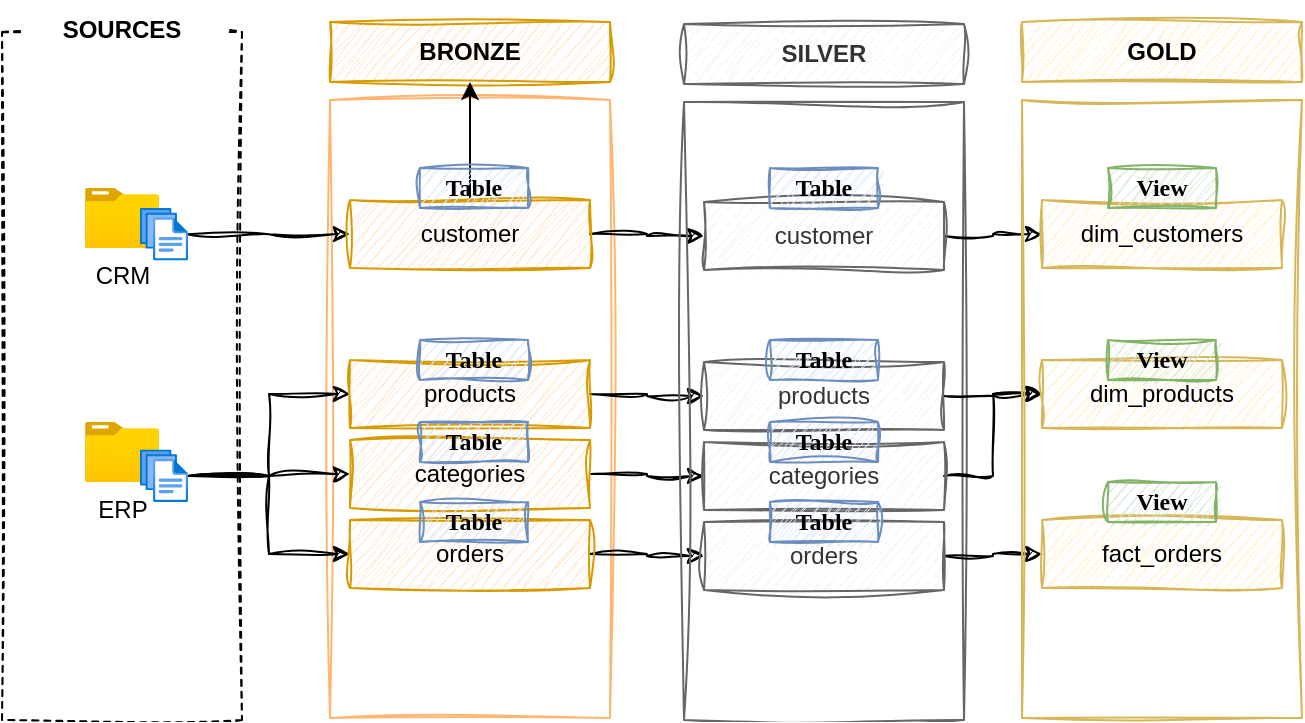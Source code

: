 <mxfile version="26.1.1">
  <diagram name="Page-1" id="Zu9zAqwZygRu-OMtc46L">
    <mxGraphModel dx="942" dy="638" grid="1" gridSize="10" guides="1" tooltips="1" connect="1" arrows="1" fold="1" page="1" pageScale="1" pageWidth="850" pageHeight="1100" math="0" shadow="0">
      <root>
        <mxCell id="0" />
        <mxCell id="1" parent="0" />
        <mxCell id="1Ggugu5X2JWlQAV3B51M-1" value="" style="rounded=0;whiteSpace=wrap;html=1;fillColor=none;dashed=1;sketch=1;curveFitting=1;jiggle=2;" vertex="1" parent="1">
          <mxGeometry x="60" y="256" width="120" height="344" as="geometry" />
        </mxCell>
        <mxCell id="1Ggugu5X2JWlQAV3B51M-4" value="" style="rounded=0;whiteSpace=wrap;html=1;fillColor=none;strokeColor=light-dark(#FFB570,#EDEDED);sketch=1;curveFitting=1;jiggle=2;" vertex="1" parent="1">
          <mxGeometry x="224" y="290" width="140" height="309" as="geometry" />
        </mxCell>
        <mxCell id="1Ggugu5X2JWlQAV3B51M-5" value="&lt;b&gt;BRONZE&lt;/b&gt;" style="rounded=0;whiteSpace=wrap;html=1;fillColor=#ffe6cc;strokeColor=#d79b00;sketch=1;curveFitting=1;jiggle=2;" vertex="1" parent="1">
          <mxGeometry x="224" y="251" width="140" height="30" as="geometry" />
        </mxCell>
        <mxCell id="1Ggugu5X2JWlQAV3B51M-10" value="&lt;b&gt;SOURCES&lt;/b&gt;" style="rounded=0;whiteSpace=wrap;html=1;strokeColor=none;sketch=1;curveFitting=1;jiggle=2;" vertex="1" parent="1">
          <mxGeometry x="70" y="240" width="100" height="30" as="geometry" />
        </mxCell>
        <mxCell id="1Ggugu5X2JWlQAV3B51M-13" value="CRM" style="image;aspect=fixed;html=1;points=[];align=center;fontSize=12;image=img/lib/azure2/general/Folder_Blank.svg;sketch=1;curveFitting=1;jiggle=2;" vertex="1" parent="1">
          <mxGeometry x="101.52" y="334" width="36.96" height="30" as="geometry" />
        </mxCell>
        <mxCell id="1Ggugu5X2JWlQAV3B51M-14" value="ERP" style="image;aspect=fixed;html=1;points=[];align=center;fontSize=12;image=img/lib/azure2/general/Folder_Blank.svg;sketch=1;curveFitting=1;jiggle=2;" vertex="1" parent="1">
          <mxGeometry x="101.52" y="451" width="36.96" height="30" as="geometry" />
        </mxCell>
        <mxCell id="1Ggugu5X2JWlQAV3B51M-49" value="" style="edgeStyle=orthogonalEdgeStyle;rounded=0;orthogonalLoop=1;jettySize=auto;html=1;sketch=1;curveFitting=1;jiggle=2;" edge="1" parent="1" source="1Ggugu5X2JWlQAV3B51M-15" target="1Ggugu5X2JWlQAV3B51M-45">
          <mxGeometry relative="1" as="geometry" />
        </mxCell>
        <mxCell id="1Ggugu5X2JWlQAV3B51M-15" value="" style="image;aspect=fixed;html=1;points=[];align=center;fontSize=12;image=img/lib/azure2/general/Files.svg;sketch=1;curveFitting=1;jiggle=2;" vertex="1" parent="1">
          <mxGeometry x="129" y="344" width="24" height="26.25" as="geometry" />
        </mxCell>
        <mxCell id="1Ggugu5X2JWlQAV3B51M-54" style="edgeStyle=orthogonalEdgeStyle;rounded=0;orthogonalLoop=1;jettySize=auto;html=1;entryX=0;entryY=0.5;entryDx=0;entryDy=0;sketch=1;curveFitting=1;jiggle=2;" edge="1" parent="1" source="1Ggugu5X2JWlQAV3B51M-16" target="1Ggugu5X2JWlQAV3B51M-47">
          <mxGeometry relative="1" as="geometry" />
        </mxCell>
        <mxCell id="1Ggugu5X2JWlQAV3B51M-56" style="edgeStyle=orthogonalEdgeStyle;rounded=0;orthogonalLoop=1;jettySize=auto;html=1;entryX=0;entryY=0.5;entryDx=0;entryDy=0;sketch=1;curveFitting=1;jiggle=2;" edge="1" parent="1" source="1Ggugu5X2JWlQAV3B51M-16" target="1Ggugu5X2JWlQAV3B51M-46">
          <mxGeometry relative="1" as="geometry" />
        </mxCell>
        <mxCell id="1Ggugu5X2JWlQAV3B51M-57" style="edgeStyle=orthogonalEdgeStyle;rounded=0;orthogonalLoop=1;jettySize=auto;html=1;entryX=0;entryY=0.5;entryDx=0;entryDy=0;sketch=1;curveFitting=1;jiggle=2;" edge="1" parent="1" source="1Ggugu5X2JWlQAV3B51M-16" target="1Ggugu5X2JWlQAV3B51M-48">
          <mxGeometry relative="1" as="geometry" />
        </mxCell>
        <mxCell id="1Ggugu5X2JWlQAV3B51M-16" value="" style="image;aspect=fixed;html=1;points=[];align=center;fontSize=12;image=img/lib/azure2/general/Files.svg;sketch=1;curveFitting=1;jiggle=2;" vertex="1" parent="1">
          <mxGeometry x="129" y="464.75" width="24" height="26.25" as="geometry" />
        </mxCell>
        <mxCell id="1Ggugu5X2JWlQAV3B51M-64" value="" style="edgeStyle=orthogonalEdgeStyle;rounded=0;orthogonalLoop=1;jettySize=auto;html=1;sketch=1;curveFitting=1;jiggle=2;" edge="1" parent="1" source="1Ggugu5X2JWlQAV3B51M-45" target="1Ggugu5X2JWlQAV3B51M-60">
          <mxGeometry relative="1" as="geometry" />
        </mxCell>
        <mxCell id="1Ggugu5X2JWlQAV3B51M-87" value="" style="edgeStyle=orthogonalEdgeStyle;rounded=0;orthogonalLoop=1;jettySize=auto;html=1;" edge="1" parent="1" source="1Ggugu5X2JWlQAV3B51M-45" target="1Ggugu5X2JWlQAV3B51M-5">
          <mxGeometry relative="1" as="geometry" />
        </mxCell>
        <mxCell id="1Ggugu5X2JWlQAV3B51M-45" value="customer" style="rounded=0;whiteSpace=wrap;html=1;fillColor=#ffe6cc;strokeColor=#d79b00;sketch=1;curveFitting=1;jiggle=2;" vertex="1" parent="1">
          <mxGeometry x="234" y="340" width="120" height="34" as="geometry" />
        </mxCell>
        <mxCell id="1Ggugu5X2JWlQAV3B51M-66" style="edgeStyle=orthogonalEdgeStyle;rounded=0;orthogonalLoop=1;jettySize=auto;html=1;exitX=1;exitY=0.5;exitDx=0;exitDy=0;entryX=0;entryY=0.5;entryDx=0;entryDy=0;sketch=1;curveFitting=1;jiggle=2;" edge="1" parent="1" source="1Ggugu5X2JWlQAV3B51M-46" target="1Ggugu5X2JWlQAV3B51M-61">
          <mxGeometry relative="1" as="geometry" />
        </mxCell>
        <mxCell id="1Ggugu5X2JWlQAV3B51M-46" value="products" style="rounded=0;whiteSpace=wrap;html=1;fillColor=#ffe6cc;strokeColor=#d79b00;sketch=1;curveFitting=1;jiggle=2;" vertex="1" parent="1">
          <mxGeometry x="234" y="420" width="120" height="34" as="geometry" />
        </mxCell>
        <mxCell id="1Ggugu5X2JWlQAV3B51M-67" style="edgeStyle=orthogonalEdgeStyle;rounded=0;orthogonalLoop=1;jettySize=auto;html=1;exitX=1;exitY=0.5;exitDx=0;exitDy=0;entryX=0;entryY=0.5;entryDx=0;entryDy=0;sketch=1;curveFitting=1;jiggle=2;" edge="1" parent="1" source="1Ggugu5X2JWlQAV3B51M-47" target="1Ggugu5X2JWlQAV3B51M-62">
          <mxGeometry relative="1" as="geometry" />
        </mxCell>
        <mxCell id="1Ggugu5X2JWlQAV3B51M-47" value="categories" style="rounded=0;whiteSpace=wrap;html=1;fillColor=#ffe6cc;strokeColor=#d79b00;sketch=1;curveFitting=1;jiggle=2;" vertex="1" parent="1">
          <mxGeometry x="234" y="460" width="120" height="34" as="geometry" />
        </mxCell>
        <mxCell id="1Ggugu5X2JWlQAV3B51M-68" style="edgeStyle=orthogonalEdgeStyle;rounded=0;orthogonalLoop=1;jettySize=auto;html=1;exitX=1;exitY=0.5;exitDx=0;exitDy=0;entryX=0;entryY=0.5;entryDx=0;entryDy=0;sketch=1;curveFitting=1;jiggle=2;" edge="1" parent="1" source="1Ggugu5X2JWlQAV3B51M-48" target="1Ggugu5X2JWlQAV3B51M-63">
          <mxGeometry relative="1" as="geometry" />
        </mxCell>
        <mxCell id="1Ggugu5X2JWlQAV3B51M-48" value="orders" style="rounded=0;whiteSpace=wrap;html=1;fillColor=#ffe6cc;strokeColor=#d79b00;sketch=1;curveFitting=1;jiggle=2;" vertex="1" parent="1">
          <mxGeometry x="234" y="500" width="120" height="34" as="geometry" />
        </mxCell>
        <mxCell id="1Ggugu5X2JWlQAV3B51M-58" value="" style="rounded=0;whiteSpace=wrap;html=1;fillColor=none;strokeColor=#666666;fontColor=#333333;sketch=1;curveFitting=1;jiggle=2;" vertex="1" parent="1">
          <mxGeometry x="401" y="291" width="140" height="309" as="geometry" />
        </mxCell>
        <mxCell id="1Ggugu5X2JWlQAV3B51M-59" value="&lt;b&gt;SILVER&lt;/b&gt;" style="rounded=0;whiteSpace=wrap;html=1;fillColor=#f5f5f5;strokeColor=#666666;fontColor=#333333;sketch=1;curveFitting=1;jiggle=2;" vertex="1" parent="1">
          <mxGeometry x="401" y="252" width="140" height="30" as="geometry" />
        </mxCell>
        <mxCell id="1Ggugu5X2JWlQAV3B51M-75" style="edgeStyle=orthogonalEdgeStyle;rounded=0;orthogonalLoop=1;jettySize=auto;html=1;exitX=1;exitY=0.5;exitDx=0;exitDy=0;entryX=0;entryY=0.5;entryDx=0;entryDy=0;sketch=1;curveFitting=1;jiggle=2;" edge="1" parent="1" source="1Ggugu5X2JWlQAV3B51M-60" target="1Ggugu5X2JWlQAV3B51M-71">
          <mxGeometry relative="1" as="geometry" />
        </mxCell>
        <mxCell id="1Ggugu5X2JWlQAV3B51M-60" value="customer" style="rounded=0;whiteSpace=wrap;html=1;fillColor=#f5f5f5;strokeColor=#666666;fontColor=#333333;sketch=1;curveFitting=1;jiggle=2;" vertex="1" parent="1">
          <mxGeometry x="411" y="341" width="120" height="34" as="geometry" />
        </mxCell>
        <mxCell id="1Ggugu5X2JWlQAV3B51M-76" style="edgeStyle=orthogonalEdgeStyle;rounded=0;orthogonalLoop=1;jettySize=auto;html=1;exitX=1;exitY=0.5;exitDx=0;exitDy=0;sketch=1;curveFitting=1;jiggle=2;" edge="1" parent="1" source="1Ggugu5X2JWlQAV3B51M-61" target="1Ggugu5X2JWlQAV3B51M-72">
          <mxGeometry relative="1" as="geometry" />
        </mxCell>
        <mxCell id="1Ggugu5X2JWlQAV3B51M-61" value="products" style="rounded=0;whiteSpace=wrap;html=1;fillColor=#f5f5f5;strokeColor=#666666;fontColor=#333333;sketch=1;curveFitting=1;jiggle=2;" vertex="1" parent="1">
          <mxGeometry x="411" y="421" width="120" height="34" as="geometry" />
        </mxCell>
        <mxCell id="1Ggugu5X2JWlQAV3B51M-78" style="edgeStyle=orthogonalEdgeStyle;rounded=0;orthogonalLoop=1;jettySize=auto;html=1;exitX=1;exitY=0.5;exitDx=0;exitDy=0;entryX=0;entryY=0.5;entryDx=0;entryDy=0;sketch=1;curveFitting=1;jiggle=2;" edge="1" parent="1" source="1Ggugu5X2JWlQAV3B51M-62" target="1Ggugu5X2JWlQAV3B51M-72">
          <mxGeometry relative="1" as="geometry" />
        </mxCell>
        <mxCell id="1Ggugu5X2JWlQAV3B51M-62" value="categories" style="rounded=0;whiteSpace=wrap;html=1;fillColor=#f5f5f5;strokeColor=#666666;fontColor=#333333;sketch=1;curveFitting=1;jiggle=2;" vertex="1" parent="1">
          <mxGeometry x="411" y="461" width="120" height="34" as="geometry" />
        </mxCell>
        <mxCell id="1Ggugu5X2JWlQAV3B51M-79" style="edgeStyle=orthogonalEdgeStyle;rounded=0;orthogonalLoop=1;jettySize=auto;html=1;exitX=1;exitY=0.5;exitDx=0;exitDy=0;entryX=0;entryY=0.5;entryDx=0;entryDy=0;sketch=1;curveFitting=1;jiggle=2;" edge="1" parent="1" source="1Ggugu5X2JWlQAV3B51M-63" target="1Ggugu5X2JWlQAV3B51M-74">
          <mxGeometry relative="1" as="geometry" />
        </mxCell>
        <mxCell id="1Ggugu5X2JWlQAV3B51M-63" value="orders" style="rounded=0;whiteSpace=wrap;html=1;fillColor=#f5f5f5;strokeColor=#666666;fontColor=#333333;sketch=1;curveFitting=1;jiggle=2;" vertex="1" parent="1">
          <mxGeometry x="411" y="501" width="120" height="34" as="geometry" />
        </mxCell>
        <mxCell id="1Ggugu5X2JWlQAV3B51M-69" value="" style="rounded=0;whiteSpace=wrap;html=1;fillColor=none;strokeColor=#d6b656;sketch=1;curveFitting=1;jiggle=2;" vertex="1" parent="1">
          <mxGeometry x="570" y="290" width="140" height="309" as="geometry" />
        </mxCell>
        <mxCell id="1Ggugu5X2JWlQAV3B51M-70" value="&lt;b&gt;GOLD&lt;/b&gt;" style="rounded=0;whiteSpace=wrap;html=1;fillColor=#fff2cc;strokeColor=#d6b656;sketch=1;curveFitting=1;jiggle=2;" vertex="1" parent="1">
          <mxGeometry x="570" y="251" width="140" height="30" as="geometry" />
        </mxCell>
        <mxCell id="1Ggugu5X2JWlQAV3B51M-71" value="dim_customers" style="rounded=0;whiteSpace=wrap;html=1;fillColor=#fff2cc;strokeColor=#d6b656;sketch=1;curveFitting=1;jiggle=2;" vertex="1" parent="1">
          <mxGeometry x="580" y="340" width="120" height="34" as="geometry" />
        </mxCell>
        <mxCell id="1Ggugu5X2JWlQAV3B51M-72" value="dim_products" style="rounded=0;whiteSpace=wrap;html=1;fillColor=#fff2cc;strokeColor=#d6b656;sketch=1;curveFitting=1;jiggle=2;" vertex="1" parent="1">
          <mxGeometry x="580" y="420" width="120" height="34" as="geometry" />
        </mxCell>
        <mxCell id="1Ggugu5X2JWlQAV3B51M-74" value="fact_orders" style="rounded=0;whiteSpace=wrap;html=1;fillColor=#fff2cc;strokeColor=#d6b656;sketch=1;curveFitting=1;jiggle=2;" vertex="1" parent="1">
          <mxGeometry x="580" y="500" width="120" height="34" as="geometry" />
        </mxCell>
        <mxCell id="1Ggugu5X2JWlQAV3B51M-80" value="&lt;font face=&quot;Comic Sans MS&quot;&gt;&lt;b&gt;Table&lt;/b&gt;&lt;/font&gt;" style="text;html=1;align=center;verticalAlign=middle;whiteSpace=wrap;rounded=0;fillColor=#dae8fc;strokeColor=#6c8ebf;sketch=1;curveFitting=1;jiggle=2;" vertex="1" parent="1">
          <mxGeometry x="269" y="324" width="54" height="20" as="geometry" />
        </mxCell>
        <mxCell id="1Ggugu5X2JWlQAV3B51M-88" value="&lt;font face=&quot;Comic Sans MS&quot;&gt;&lt;b&gt;Table&lt;/b&gt;&lt;/font&gt;" style="text;html=1;align=center;verticalAlign=middle;whiteSpace=wrap;rounded=0;fillColor=#dae8fc;strokeColor=#6c8ebf;sketch=1;curveFitting=1;jiggle=2;" vertex="1" parent="1">
          <mxGeometry x="269" y="410" width="54" height="20" as="geometry" />
        </mxCell>
        <mxCell id="1Ggugu5X2JWlQAV3B51M-89" value="&lt;font face=&quot;Comic Sans MS&quot;&gt;&lt;b&gt;Table&lt;/b&gt;&lt;/font&gt;" style="text;html=1;align=center;verticalAlign=middle;whiteSpace=wrap;rounded=0;fillColor=#dae8fc;strokeColor=#6c8ebf;sketch=1;curveFitting=1;jiggle=2;" vertex="1" parent="1">
          <mxGeometry x="269" y="451" width="54" height="20" as="geometry" />
        </mxCell>
        <mxCell id="1Ggugu5X2JWlQAV3B51M-90" value="&lt;font face=&quot;Comic Sans MS&quot;&gt;&lt;b&gt;Table&lt;/b&gt;&lt;/font&gt;" style="text;html=1;align=center;verticalAlign=middle;whiteSpace=wrap;rounded=0;fillColor=#dae8fc;strokeColor=#6c8ebf;sketch=1;curveFitting=1;jiggle=2;" vertex="1" parent="1">
          <mxGeometry x="269" y="491" width="54" height="20" as="geometry" />
        </mxCell>
        <mxCell id="1Ggugu5X2JWlQAV3B51M-91" value="&lt;font face=&quot;Comic Sans MS&quot;&gt;&lt;b&gt;Table&lt;/b&gt;&lt;/font&gt;" style="text;html=1;align=center;verticalAlign=middle;whiteSpace=wrap;rounded=0;fillColor=#dae8fc;strokeColor=#6c8ebf;sketch=1;curveFitting=1;jiggle=2;" vertex="1" parent="1">
          <mxGeometry x="444" y="324" width="54" height="20" as="geometry" />
        </mxCell>
        <mxCell id="1Ggugu5X2JWlQAV3B51M-92" value="&lt;font face=&quot;Comic Sans MS&quot;&gt;&lt;b&gt;Table&lt;/b&gt;&lt;/font&gt;" style="text;html=1;align=center;verticalAlign=middle;whiteSpace=wrap;rounded=0;fillColor=#dae8fc;strokeColor=#6c8ebf;sketch=1;curveFitting=1;jiggle=2;" vertex="1" parent="1">
          <mxGeometry x="444" y="410" width="54" height="20" as="geometry" />
        </mxCell>
        <mxCell id="1Ggugu5X2JWlQAV3B51M-93" value="&lt;font face=&quot;Comic Sans MS&quot;&gt;&lt;b&gt;Table&lt;/b&gt;&lt;/font&gt;" style="text;html=1;align=center;verticalAlign=middle;whiteSpace=wrap;rounded=0;fillColor=#dae8fc;strokeColor=#6c8ebf;sketch=1;curveFitting=1;jiggle=2;" vertex="1" parent="1">
          <mxGeometry x="444" y="451" width="54" height="20" as="geometry" />
        </mxCell>
        <mxCell id="1Ggugu5X2JWlQAV3B51M-94" value="&lt;font face=&quot;Comic Sans MS&quot;&gt;&lt;b&gt;Table&lt;/b&gt;&lt;/font&gt;" style="text;html=1;align=center;verticalAlign=middle;whiteSpace=wrap;rounded=0;fillColor=#dae8fc;strokeColor=#6c8ebf;sketch=1;curveFitting=1;jiggle=2;" vertex="1" parent="1">
          <mxGeometry x="444" y="491" width="54" height="20" as="geometry" />
        </mxCell>
        <mxCell id="1Ggugu5X2JWlQAV3B51M-95" value="&lt;font face=&quot;Comic Sans MS&quot;&gt;&lt;b&gt;View&lt;/b&gt;&lt;/font&gt;" style="text;html=1;align=center;verticalAlign=middle;whiteSpace=wrap;rounded=0;fillColor=#d5e8d4;strokeColor=#82b366;sketch=1;curveFitting=1;jiggle=2;" vertex="1" parent="1">
          <mxGeometry x="613" y="324" width="54" height="20" as="geometry" />
        </mxCell>
        <mxCell id="1Ggugu5X2JWlQAV3B51M-99" value="&lt;font face=&quot;Comic Sans MS&quot;&gt;&lt;b&gt;View&lt;/b&gt;&lt;/font&gt;" style="text;html=1;align=center;verticalAlign=middle;whiteSpace=wrap;rounded=0;fillColor=#d5e8d4;strokeColor=#82b366;sketch=1;curveFitting=1;jiggle=2;" vertex="1" parent="1">
          <mxGeometry x="613" y="410" width="54" height="20" as="geometry" />
        </mxCell>
        <mxCell id="1Ggugu5X2JWlQAV3B51M-100" value="&lt;font face=&quot;Comic Sans MS&quot;&gt;&lt;b&gt;View&lt;/b&gt;&lt;/font&gt;" style="text;html=1;align=center;verticalAlign=middle;whiteSpace=wrap;rounded=0;fillColor=#d5e8d4;strokeColor=#82b366;sketch=1;curveFitting=1;jiggle=2;" vertex="1" parent="1">
          <mxGeometry x="613" y="481" width="54" height="20" as="geometry" />
        </mxCell>
      </root>
    </mxGraphModel>
  </diagram>
</mxfile>

